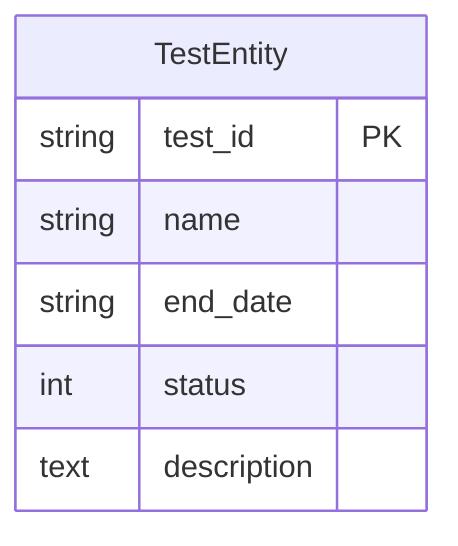 erDiagram
    TestEntity {
        string test_id PK
        string name
        string end_date
        int status
        text description
    }
